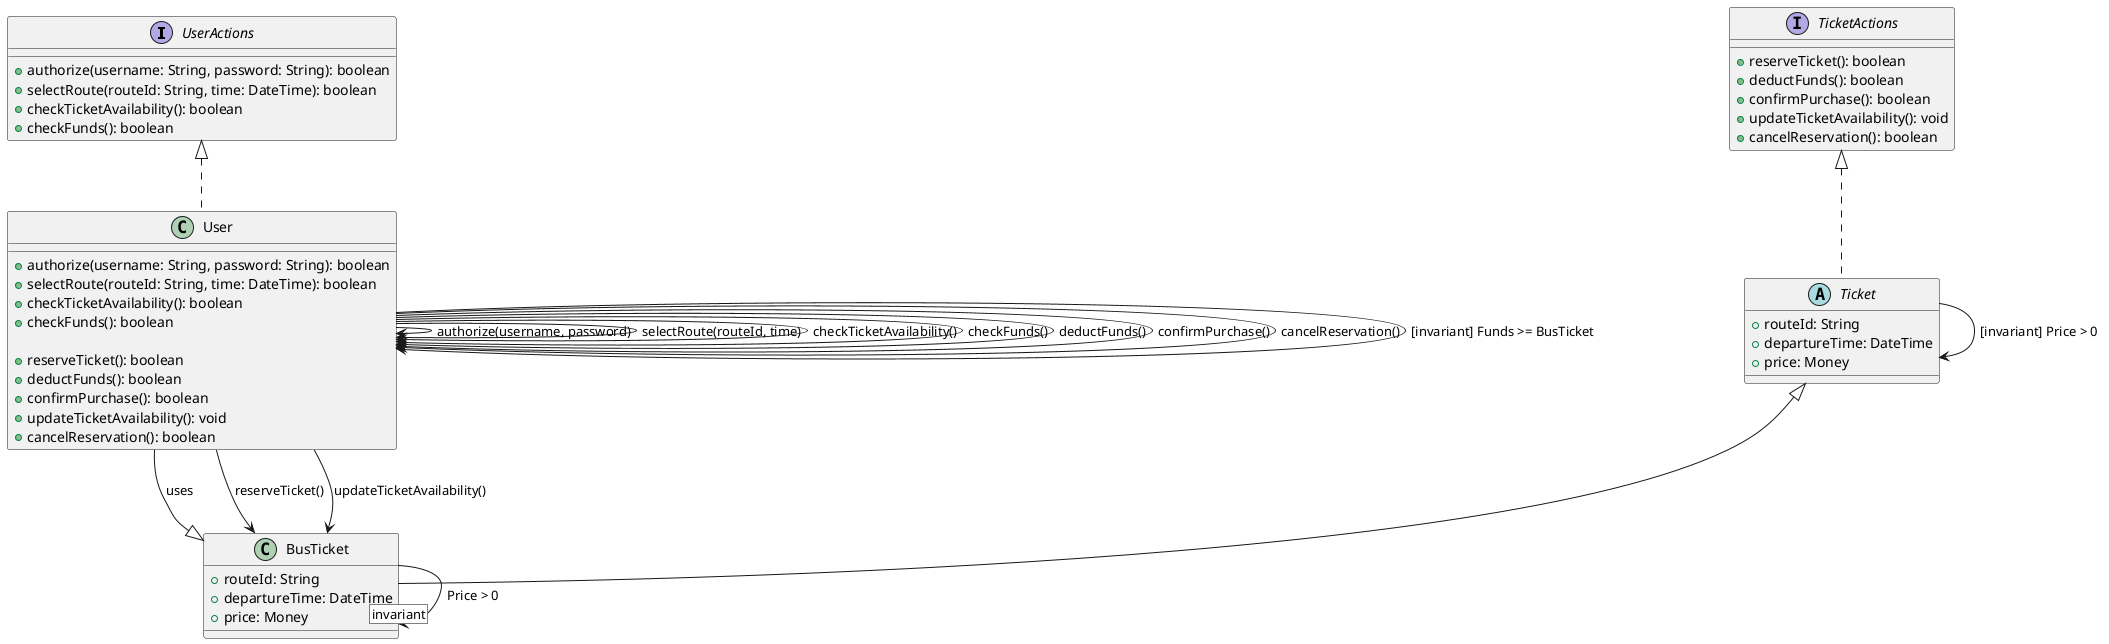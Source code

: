 @startuml

' Интерфейсы
interface UserActions {
+authorize(username: String, password: String): boolean
+selectRoute(routeId: String, time: DateTime): boolean
+checkTicketAvailability(): boolean
+checkFunds(): boolean
}

interface TicketActions {
+reserveTicket(): boolean
+deductFunds(): boolean
+confirmPurchase(): boolean
+updateTicketAvailability(): void
+cancelReservation(): boolean
}

' Классы и операции
' Класс, представляющий пользователя системы.
class User implements UserActions {

' Методы предусловия
+authorize(username: String, password: String): boolean
+selectRoute(routeId: String, time: DateTime): boolean
+checkTicketAvailability(): boolean
+checkFunds(): boolean

' Методы постусловия
+reserveTicket(): boolean
+deductFunds(): boolean
+confirmPurchase(): boolean
+updateTicketAvailability(): void
+cancelReservation(): boolean
}

' Абстрактный класс и наследование

abstract class Ticket implements TicketActions {
+routeId: String
+departureTime: DateTime
+price: Money
}

User --|> BusTicket : uses

class BusTicket extends Ticket{
+routeId: String
+departureTime: DateTime
+price: Money
}

' Предусловия (должны быть выполнены перед выполнением операции)

User --> User : authorize(username, password)
User --> User : selectRoute(routeId, time)
User --> User : checkTicketAvailability()
User --> User : checkFunds()

User --> BusTicket : reserveTicket()

' Постусловия (должны быть выполнены после выполнения операции)

User --> User : deductFunds()
User --> User : confirmPurchase()
User --> BusTicket : updateTicketAvailability()

User --> User : cancelReservation()

User --> User : [invariant] Funds >= BusTicket
'Он гарантирует, что сумма средств на счете пользователя (Funds) не может быть отрицательной.
'Это важно, чтобы предотвратить отрицательный баланс на счете пользователя.

BusTicket --> [invariant] BusTicket : Price > 0
'0- это инвариант для объекта BusTicket. Он гарантирует, что цена билета (Price) всегда больше нуля.
'Это важно, чтобы предотвратить создание билетов с неправильной ценой.

Ticket --> Ticket : [invariant] Price > 0

@enduml